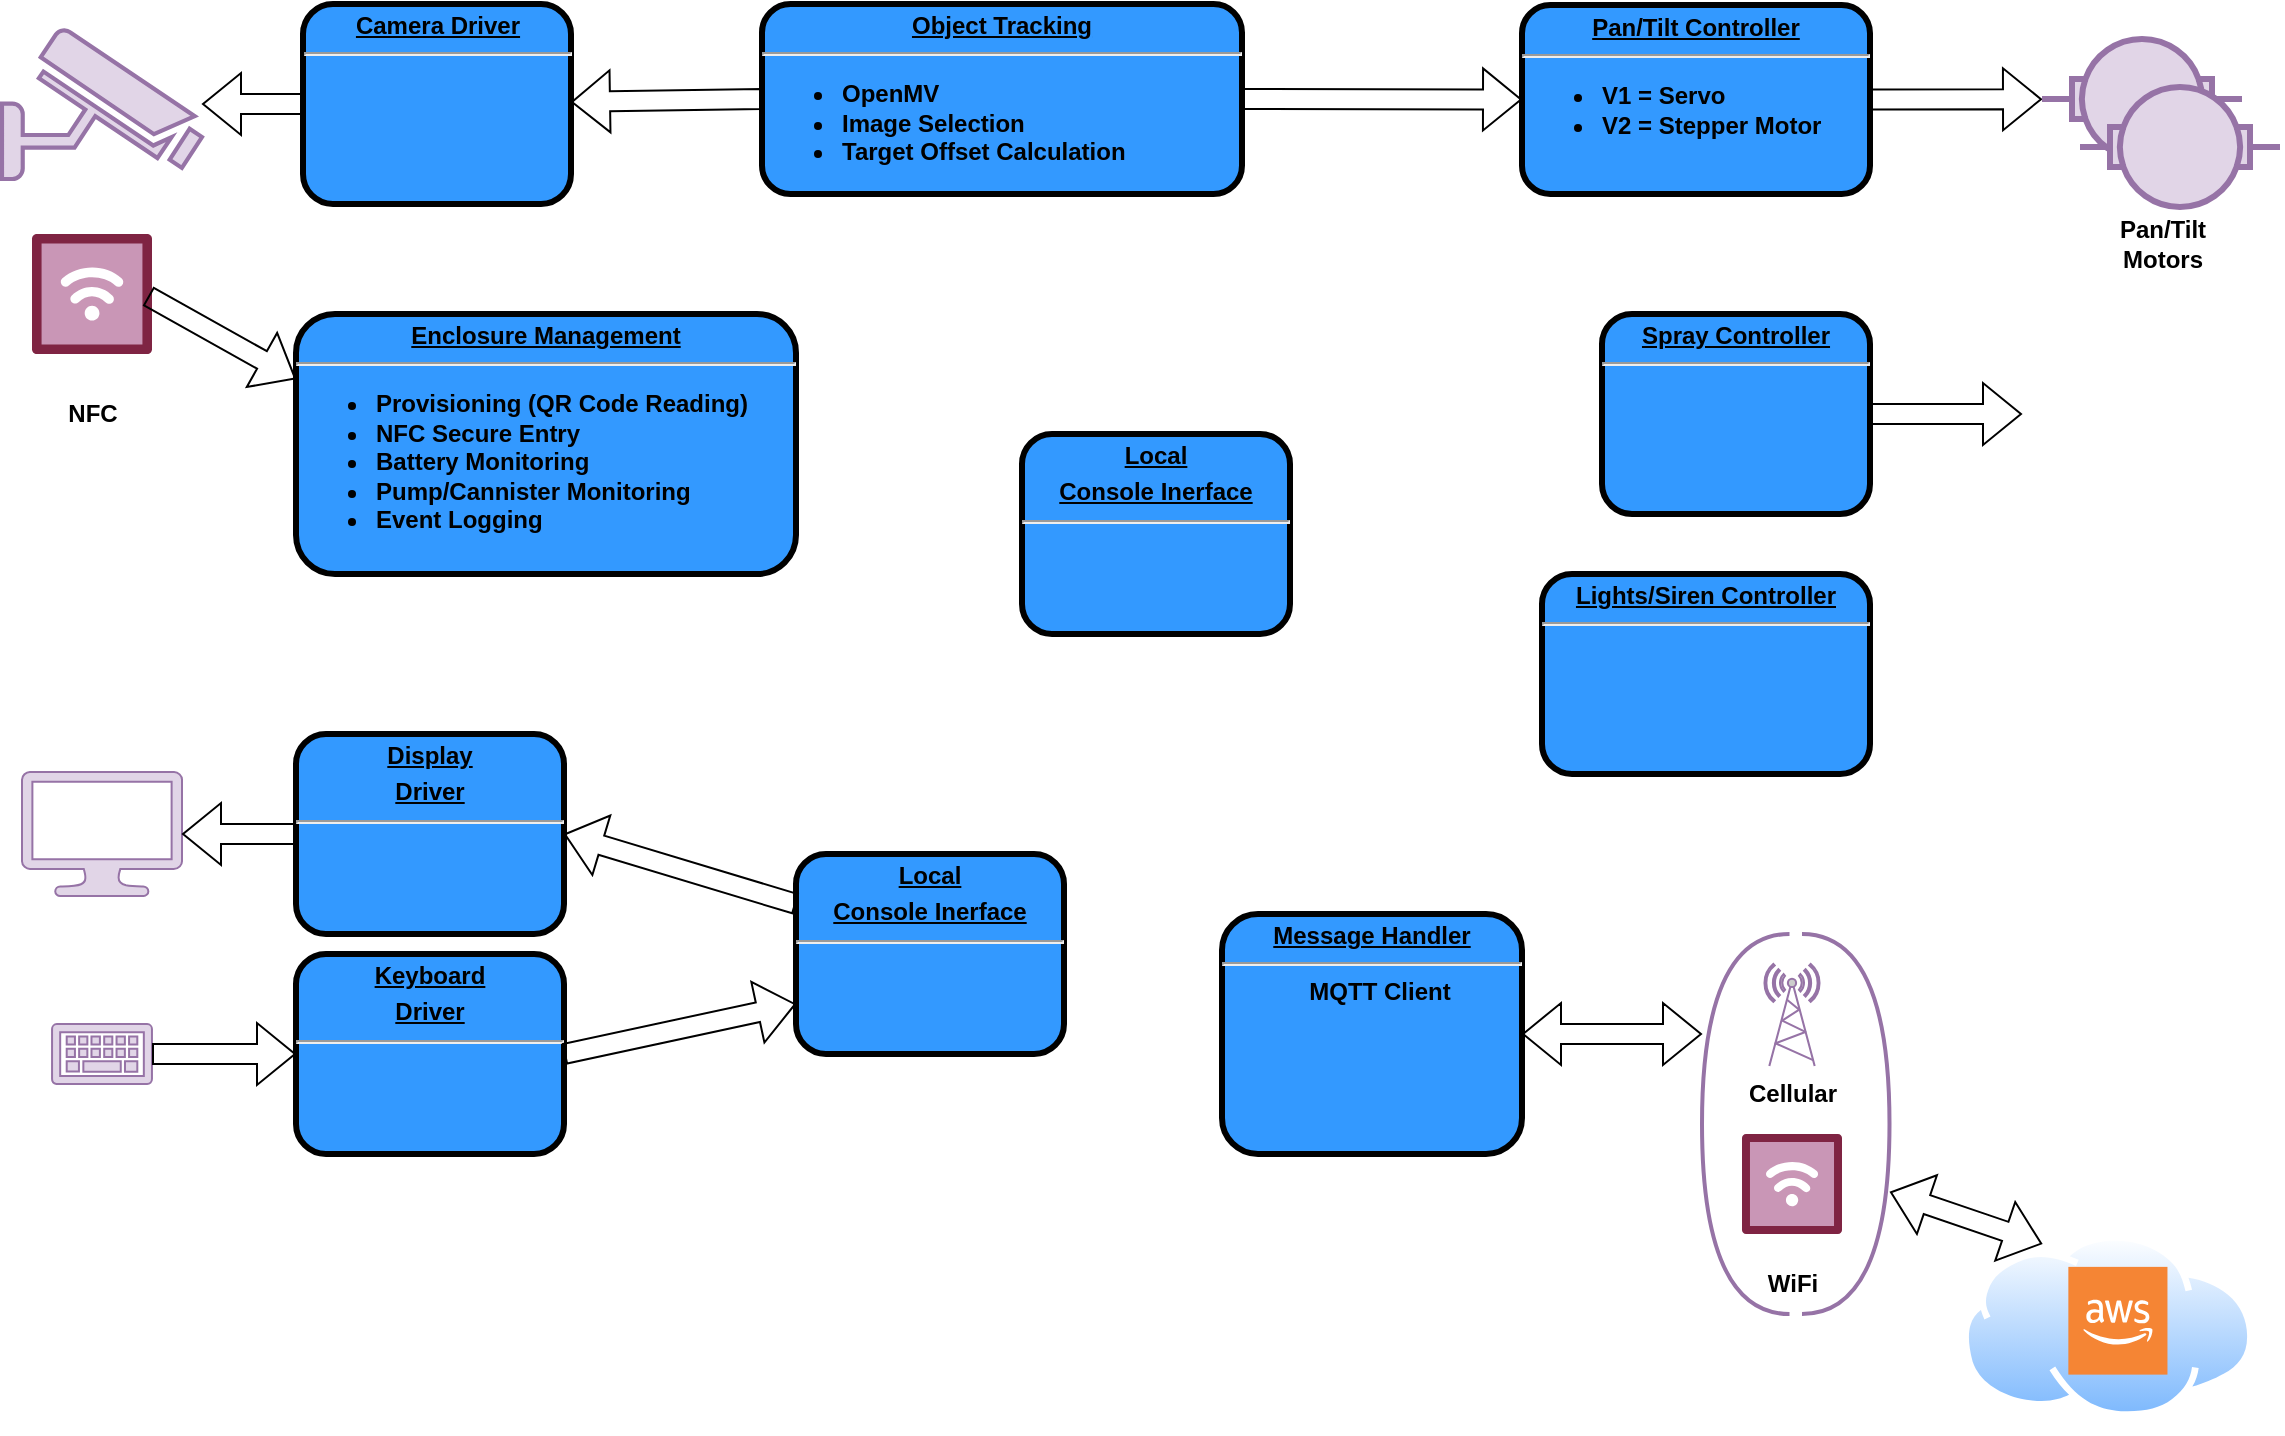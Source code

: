 <mxfile version="23.1.3" type="github">
  <diagram name="Page-1" id="c7558073-3199-34d8-9f00-42111426c3f3">
    <mxGraphModel dx="1730" dy="1080" grid="1" gridSize="10" guides="1" tooltips="1" connect="1" arrows="1" fold="1" page="1" pageScale="1" pageWidth="1169" pageHeight="827" background="none" math="0" shadow="0">
      <root>
        <mxCell id="0" />
        <mxCell id="1" parent="0" />
        <mxCell id="VQFhBbpkEpRgzwUV9zI0-108" value="&lt;p style=&quot;margin: 0px; margin-top: 4px; text-align: center; text-decoration: underline;&quot;&gt;&lt;strong&gt;Object Tracking&lt;/strong&gt;&lt;/p&gt;&lt;hr&gt;&lt;p style=&quot;margin: 0px; margin-left: 8px;&quot;&gt;&lt;/p&gt;&lt;ul&gt;&lt;li style=&quot;text-align: left;&quot;&gt;&lt;span style=&quot;background-color: initial;&quot;&gt;OpenMV&lt;/span&gt;&lt;/li&gt;&lt;li style=&quot;text-align: left;&quot;&gt;&lt;span style=&quot;background-color: initial;&quot;&gt;Image Selection&lt;/span&gt;&lt;/li&gt;&lt;li style=&quot;text-align: left;&quot;&gt;&lt;span style=&quot;background-color: initial;&quot;&gt;Target Offset Calculation&lt;/span&gt;&lt;/li&gt;&lt;/ul&gt;&lt;p&gt;&lt;/p&gt;&lt;p style=&quot;margin: 0px; margin-left: 8px;&quot;&gt;&lt;br&gt;&lt;/p&gt;" style="verticalAlign=middle;align=center;overflow=fill;fontSize=12;fontFamily=Helvetica;html=1;rounded=1;fontStyle=1;strokeWidth=3;fillColor=#3399FF;movable=1;resizable=1;rotatable=1;deletable=1;editable=1;locked=0;connectable=1;" vertex="1" parent="1">
          <mxGeometry x="400" y="85" width="240" height="95" as="geometry" />
        </mxCell>
        <mxCell id="VQFhBbpkEpRgzwUV9zI0-116" value="" style="group" vertex="1" connectable="0" parent="1">
          <mxGeometry x="1000" y="700" width="146" height="100" as="geometry" />
        </mxCell>
        <mxCell id="VQFhBbpkEpRgzwUV9zI0-115" value="" style="image;aspect=fixed;perimeter=ellipsePerimeter;html=1;align=center;shadow=0;dashed=0;spacingTop=3;image=img/lib/active_directory/internet_cloud.svg;" vertex="1" parent="VQFhBbpkEpRgzwUV9zI0-116">
          <mxGeometry width="146" height="91.98" as="geometry" />
        </mxCell>
        <mxCell id="VQFhBbpkEpRgzwUV9zI0-102" value="" style="outlineConnect=0;dashed=0;verticalLabelPosition=bottom;verticalAlign=top;align=center;html=1;shape=mxgraph.aws3.cloud_2;fillColor=#F58534;gradientColor=none;" vertex="1" parent="VQFhBbpkEpRgzwUV9zI0-116">
          <mxGeometry x="53.181" y="16.433" width="49.548" height="53.868" as="geometry" />
        </mxCell>
        <mxCell id="VQFhBbpkEpRgzwUV9zI0-117" value="&lt;p style=&quot;margin: 0px; margin-top: 4px; text-align: center; text-decoration: underline;&quot;&gt;&lt;strong&gt;Message Handler&lt;/strong&gt;&lt;/p&gt;&lt;hr&gt;&lt;p style=&quot;margin: 0px; margin-left: 8px;&quot;&gt;&lt;span style=&quot;background-color: initial;&quot;&gt;MQTT Client&lt;/span&gt;&lt;br&gt;&lt;/p&gt;" style="verticalAlign=middle;align=center;overflow=fill;fontSize=12;fontFamily=Helvetica;html=1;rounded=1;fontStyle=1;strokeWidth=3;fillColor=#3399FF;movable=1;resizable=1;rotatable=1;deletable=1;editable=1;locked=0;connectable=1;" vertex="1" parent="1">
          <mxGeometry x="630" y="540" width="150" height="120" as="geometry" />
        </mxCell>
        <mxCell id="VQFhBbpkEpRgzwUV9zI0-119" value="&lt;p style=&quot;margin: 0px; margin-top: 4px; text-align: center; text-decoration: underline;&quot;&gt;Spray Controller&lt;/p&gt;&lt;hr&gt;&lt;p style=&quot;margin: 0px; margin-left: 8px;&quot;&gt;&lt;br&gt;&lt;/p&gt;" style="verticalAlign=middle;align=center;overflow=fill;fontSize=12;fontFamily=Helvetica;html=1;rounded=1;fontStyle=1;strokeWidth=3;fillColor=#3399FF;movable=1;resizable=1;rotatable=1;deletable=1;editable=1;locked=0;connectable=1;" vertex="1" parent="1">
          <mxGeometry x="820" y="240" width="134" height="100" as="geometry" />
        </mxCell>
        <mxCell id="VQFhBbpkEpRgzwUV9zI0-120" value="&lt;p style=&quot;margin: 4px 0px 0px; text-decoration: underline;&quot;&gt;Pan/Tilt Controller&lt;/p&gt;&lt;hr&gt;&lt;p style=&quot;margin: 0px 0px 0px 8px;&quot;&gt;&lt;/p&gt;&lt;ul&gt;&lt;li style=&quot;text-align: left;&quot;&gt;V1 = Servo&lt;/li&gt;&lt;li style=&quot;text-align: left;&quot;&gt;V2 = Stepper Motor&lt;/li&gt;&lt;/ul&gt;&lt;p&gt;&lt;/p&gt;" style="verticalAlign=middle;align=center;overflow=fill;fontSize=12;fontFamily=Helvetica;html=1;rounded=1;fontStyle=1;strokeWidth=3;fillColor=#3399FF;movable=1;resizable=1;rotatable=1;deletable=1;editable=1;locked=0;connectable=1;" vertex="1" parent="1">
          <mxGeometry x="780" y="85.5" width="174" height="94.5" as="geometry" />
        </mxCell>
        <mxCell id="VQFhBbpkEpRgzwUV9zI0-125" value="&lt;p style=&quot;margin: 0px; margin-top: 4px; text-align: center; text-decoration: underline;&quot;&gt;Enclosure Management&lt;/p&gt;&lt;hr&gt;&lt;p style=&quot;text-align: left; margin: 0px 0px 0px 8px;&quot;&gt;&lt;/p&gt;&lt;ul&gt;&lt;li style=&quot;text-align: left;&quot;&gt;Provisioning (QR Code Reading)&lt;/li&gt;&lt;li style=&quot;text-align: left;&quot;&gt;NFC Secure Entry&lt;/li&gt;&lt;li style=&quot;text-align: left;&quot;&gt;Battery Monitoring&lt;/li&gt;&lt;li style=&quot;text-align: left;&quot;&gt;Pump/Cannister Monitoring&lt;/li&gt;&lt;li style=&quot;text-align: left;&quot;&gt;Event Logging&lt;/li&gt;&lt;/ul&gt;&lt;p&gt;&lt;/p&gt;" style="verticalAlign=middle;align=center;overflow=fill;fontSize=12;fontFamily=Helvetica;html=1;rounded=1;fontStyle=1;strokeWidth=3;fillColor=#3399FF;movable=1;resizable=1;rotatable=1;deletable=1;editable=1;locked=0;connectable=1;" vertex="1" parent="1">
          <mxGeometry x="167" y="240" width="250" height="130" as="geometry" />
        </mxCell>
        <mxCell id="VQFhBbpkEpRgzwUV9zI0-126" value="&lt;p style=&quot;margin: 0px; margin-top: 4px; text-align: center; text-decoration: underline;&quot;&gt;Display&lt;/p&gt;&lt;p style=&quot;margin: 0px; margin-top: 4px; text-align: center; text-decoration: underline;&quot;&gt;Driver&lt;/p&gt;&lt;hr&gt;&lt;p style=&quot;margin: 0px; margin-left: 8px;&quot;&gt;&lt;br&gt;&lt;/p&gt;" style="verticalAlign=middle;align=center;overflow=fill;fontSize=12;fontFamily=Helvetica;html=1;rounded=1;fontStyle=1;strokeWidth=3;fillColor=#3399FF;movable=1;resizable=1;rotatable=1;deletable=1;editable=1;locked=0;connectable=1;" vertex="1" parent="1">
          <mxGeometry x="167" y="450" width="134" height="100" as="geometry" />
        </mxCell>
        <mxCell id="VQFhBbpkEpRgzwUV9zI0-142" value="&lt;p style=&quot;margin: 0px; margin-top: 4px; text-align: center; text-decoration: underline;&quot;&gt;Keyboard&lt;/p&gt;&lt;p style=&quot;margin: 0px; margin-top: 4px; text-align: center; text-decoration: underline;&quot;&gt;Driver&lt;/p&gt;&lt;hr&gt;&lt;p style=&quot;margin: 0px; margin-left: 8px;&quot;&gt;&lt;br&gt;&lt;/p&gt;" style="verticalAlign=middle;align=center;overflow=fill;fontSize=12;fontFamily=Helvetica;html=1;rounded=1;fontStyle=1;strokeWidth=3;fillColor=#3399FF;movable=1;resizable=1;rotatable=1;deletable=1;editable=1;locked=0;connectable=1;" vertex="1" parent="1">
          <mxGeometry x="167" y="560" width="134" height="100" as="geometry" />
        </mxCell>
        <mxCell id="VQFhBbpkEpRgzwUV9zI0-144" value="&lt;p style=&quot;margin: 0px; margin-top: 4px; text-align: center; text-decoration: underline;&quot;&gt;Local&lt;/p&gt;&lt;p style=&quot;margin: 0px; margin-top: 4px; text-align: center; text-decoration: underline;&quot;&gt;Console Inerface&lt;/p&gt;&lt;hr&gt;&lt;p style=&quot;margin: 0px; margin-left: 8px;&quot;&gt;&lt;br&gt;&lt;/p&gt;" style="verticalAlign=middle;align=center;overflow=fill;fontSize=12;fontFamily=Helvetica;html=1;rounded=1;fontStyle=1;strokeWidth=3;fillColor=#3399FF;movable=1;resizable=1;rotatable=1;deletable=1;editable=1;locked=0;connectable=1;" vertex="1" parent="1">
          <mxGeometry x="417" y="510" width="134" height="100" as="geometry" />
        </mxCell>
        <mxCell id="VQFhBbpkEpRgzwUV9zI0-145" value="" style="shape=flexArrow;endArrow=classic;html=1;rounded=0;exitX=1;exitY=0.5;exitDx=0;exitDy=0;entryX=0;entryY=0.75;entryDx=0;entryDy=0;" edge="1" parent="1" source="VQFhBbpkEpRgzwUV9zI0-142" target="VQFhBbpkEpRgzwUV9zI0-144">
          <mxGeometry width="50" height="50" relative="1" as="geometry">
            <mxPoint x="334.5" y="610" as="sourcePoint" />
            <mxPoint x="470.5" y="650" as="targetPoint" />
          </mxGeometry>
        </mxCell>
        <mxCell id="VQFhBbpkEpRgzwUV9zI0-146" value="" style="shape=flexArrow;endArrow=classic;html=1;rounded=0;entryX=1;entryY=0.5;entryDx=0;entryDy=0;exitX=0;exitY=0.25;exitDx=0;exitDy=0;" edge="1" parent="1" source="VQFhBbpkEpRgzwUV9zI0-144" target="VQFhBbpkEpRgzwUV9zI0-126">
          <mxGeometry width="50" height="50" relative="1" as="geometry">
            <mxPoint x="380.5" y="480" as="sourcePoint" />
            <mxPoint x="344.5" y="606" as="targetPoint" />
          </mxGeometry>
        </mxCell>
        <mxCell id="VQFhBbpkEpRgzwUV9zI0-150" value="&lt;p style=&quot;margin: 0px; margin-top: 4px; text-align: center; text-decoration: underline;&quot;&gt;Camera Driver&lt;/p&gt;&lt;hr&gt;&lt;p style=&quot;margin: 0px; margin-left: 8px;&quot;&gt;&lt;br&gt;&lt;/p&gt;" style="verticalAlign=middle;align=center;overflow=fill;fontSize=12;fontFamily=Helvetica;html=1;rounded=1;fontStyle=1;strokeWidth=3;fillColor=#3399FF;movable=1;resizable=1;rotatable=1;deletable=1;editable=1;locked=0;connectable=1;" vertex="1" parent="1">
          <mxGeometry x="170.5" y="85" width="134" height="100" as="geometry" />
        </mxCell>
        <mxCell id="VQFhBbpkEpRgzwUV9zI0-151" value="" style="shape=flexArrow;endArrow=classic;html=1;rounded=0;exitX=0;exitY=0.5;exitDx=0;exitDy=0;" edge="1" parent="1" source="VQFhBbpkEpRgzwUV9zI0-108" target="VQFhBbpkEpRgzwUV9zI0-150">
          <mxGeometry width="50" height="50" relative="1" as="geometry">
            <mxPoint x="267" y="525" as="sourcePoint" />
            <mxPoint x="184" y="510" as="targetPoint" />
          </mxGeometry>
        </mxCell>
        <mxCell id="VQFhBbpkEpRgzwUV9zI0-152" value="" style="sketch=0;pointerEvents=1;shadow=0;dashed=0;html=1;strokeColor=#9673a6;fillColor=#e1d5e7;labelPosition=center;verticalLabelPosition=bottom;verticalAlign=top;outlineConnect=0;align=center;shape=mxgraph.office.devices.lcd_monitor;" vertex="1" parent="1">
          <mxGeometry x="30" y="469" width="80" height="62" as="geometry" />
        </mxCell>
        <mxCell id="VQFhBbpkEpRgzwUV9zI0-154" value="" style="sketch=0;aspect=fixed;pointerEvents=1;shadow=0;dashed=0;html=1;strokeColor=#9673a6;labelPosition=center;verticalLabelPosition=bottom;verticalAlign=top;align=center;fillColor=#e1d5e7;shape=mxgraph.mscae.enterprise.keyboard" vertex="1" parent="1">
          <mxGeometry x="45" y="595" width="50" height="30" as="geometry" />
        </mxCell>
        <mxCell id="VQFhBbpkEpRgzwUV9zI0-155" value="" style="shape=flexArrow;endArrow=classic;html=1;rounded=0;exitX=1;exitY=0.5;exitDx=0;exitDy=0;entryX=0;entryY=0.5;entryDx=0;entryDy=0;exitPerimeter=0;" edge="1" parent="1" source="VQFhBbpkEpRgzwUV9zI0-154" target="VQFhBbpkEpRgzwUV9zI0-142">
          <mxGeometry width="50" height="50" relative="1" as="geometry">
            <mxPoint x="345" y="620" as="sourcePoint" />
            <mxPoint x="427" y="575" as="targetPoint" />
          </mxGeometry>
        </mxCell>
        <mxCell id="VQFhBbpkEpRgzwUV9zI0-156" value="" style="shape=flexArrow;endArrow=classic;html=1;rounded=0;exitX=0;exitY=0.5;exitDx=0;exitDy=0;" edge="1" parent="1" source="VQFhBbpkEpRgzwUV9zI0-126" target="VQFhBbpkEpRgzwUV9zI0-152">
          <mxGeometry width="50" height="50" relative="1" as="geometry">
            <mxPoint x="105" y="610" as="sourcePoint" />
            <mxPoint x="160" y="480" as="targetPoint" />
          </mxGeometry>
        </mxCell>
        <mxCell id="VQFhBbpkEpRgzwUV9zI0-157" value="" style="verticalAlign=top;verticalLabelPosition=bottom;labelPosition=center;align=center;html=1;outlineConnect=0;fillColor=#e1d5e7;strokeColor=#9673a6;gradientDirection=north;strokeWidth=2;shape=mxgraph.networks.security_camera;" vertex="1" parent="1">
          <mxGeometry x="20" y="97.5" width="100" height="75" as="geometry" />
        </mxCell>
        <mxCell id="VQFhBbpkEpRgzwUV9zI0-158" value="" style="shape=flexArrow;endArrow=classic;html=1;rounded=0;exitX=0;exitY=0.5;exitDx=0;exitDy=0;" edge="1" parent="1" source="VQFhBbpkEpRgzwUV9zI0-150" target="VQFhBbpkEpRgzwUV9zI0-157">
          <mxGeometry width="50" height="50" relative="1" as="geometry">
            <mxPoint x="211" y="510" as="sourcePoint" />
            <mxPoint x="120" y="510" as="targetPoint" />
          </mxGeometry>
        </mxCell>
        <mxCell id="VQFhBbpkEpRgzwUV9zI0-161" value="&lt;b&gt;NFC&lt;/b&gt;" style="verticalLabelPosition=bottom;aspect=fixed;html=1;shape=mxgraph.salesforce.iot;fillColor=#e1d5e7;strokeColor=#9673a6;" vertex="1" parent="1">
          <mxGeometry x="35" y="200" width="60" height="60" as="geometry" />
        </mxCell>
        <mxCell id="VQFhBbpkEpRgzwUV9zI0-163" value="" style="shape=flexArrow;endArrow=classic;html=1;rounded=0;exitX=0.967;exitY=0.517;exitDx=0;exitDy=0;exitPerimeter=0;entryX=0;entryY=0.25;entryDx=0;entryDy=0;" edge="1" parent="1" source="VQFhBbpkEpRgzwUV9zI0-161" target="VQFhBbpkEpRgzwUV9zI0-125">
          <mxGeometry width="50" height="50" relative="1" as="geometry">
            <mxPoint x="560" y="620" as="sourcePoint" />
            <mxPoint x="610" y="570" as="targetPoint" />
          </mxGeometry>
        </mxCell>
        <mxCell id="VQFhBbpkEpRgzwUV9zI0-168" value="" style="shape=flexArrow;endArrow=classic;html=1;rounded=0;exitX=1;exitY=0.5;exitDx=0;exitDy=0;" edge="1" parent="1" source="VQFhBbpkEpRgzwUV9zI0-120" target="VQFhBbpkEpRgzwUV9zI0-165">
          <mxGeometry width="50" height="50" relative="1" as="geometry">
            <mxPoint x="560" y="620" as="sourcePoint" />
            <mxPoint x="610" y="570" as="targetPoint" />
          </mxGeometry>
        </mxCell>
        <mxCell id="VQFhBbpkEpRgzwUV9zI0-169" value="" style="shape=flexArrow;endArrow=classic;html=1;rounded=0;entryX=0;entryY=0.5;entryDx=0;entryDy=0;exitX=1;exitY=0.5;exitDx=0;exitDy=0;" edge="1" parent="1" source="VQFhBbpkEpRgzwUV9zI0-108" target="VQFhBbpkEpRgzwUV9zI0-120">
          <mxGeometry width="50" height="50" relative="1" as="geometry">
            <mxPoint x="560" y="620" as="sourcePoint" />
            <mxPoint x="610" y="570" as="targetPoint" />
          </mxGeometry>
        </mxCell>
        <mxCell id="VQFhBbpkEpRgzwUV9zI0-170" value="" style="shape=image;html=1;verticalAlign=top;verticalLabelPosition=bottom;labelBackgroundColor=#ffffff;imageAspect=0;aspect=fixed;image=https://cdn2.iconfinder.com/data/icons/medical-tools/32/Spray.png" vertex="1" parent="1">
          <mxGeometry x="1030" y="247" width="86" height="86" as="geometry" />
        </mxCell>
        <mxCell id="VQFhBbpkEpRgzwUV9zI0-171" value="" style="shape=flexArrow;endArrow=classic;html=1;rounded=0;entryX=0;entryY=0.5;entryDx=0;entryDy=0;exitX=1;exitY=0.5;exitDx=0;exitDy=0;" edge="1" parent="1" source="VQFhBbpkEpRgzwUV9zI0-119" target="VQFhBbpkEpRgzwUV9zI0-170">
          <mxGeometry width="50" height="50" relative="1" as="geometry">
            <mxPoint x="560" y="620" as="sourcePoint" />
            <mxPoint x="610" y="570" as="targetPoint" />
          </mxGeometry>
        </mxCell>
        <mxCell id="VQFhBbpkEpRgzwUV9zI0-177" value="" style="shape=flexArrow;endArrow=classic;startArrow=classic;html=1;rounded=0;entryX=0.25;entryY=0;entryDx=0;entryDy=0;exitX=1.006;exitY=0.679;exitDx=0;exitDy=0;exitPerimeter=0;" edge="1" parent="1" source="VQFhBbpkEpRgzwUV9zI0-174" target="VQFhBbpkEpRgzwUV9zI0-115">
          <mxGeometry width="100" height="100" relative="1" as="geometry">
            <mxPoint x="1090" y="590" as="sourcePoint" />
            <mxPoint x="630" y="540" as="targetPoint" />
          </mxGeometry>
        </mxCell>
        <mxCell id="VQFhBbpkEpRgzwUV9zI0-183" value="" style="group" vertex="1" connectable="0" parent="1">
          <mxGeometry x="870" y="550" width="93.75" height="190" as="geometry" />
        </mxCell>
        <mxCell id="VQFhBbpkEpRgzwUV9zI0-106" value="&lt;b&gt;WiFi&lt;/b&gt;" style="verticalLabelPosition=bottom;aspect=fixed;html=1;shape=mxgraph.salesforce.iot;fillColor=#e1d5e7;strokeColor=#9673a6;" vertex="1" parent="VQFhBbpkEpRgzwUV9zI0-183">
          <mxGeometry x="20" y="100" width="50" height="50" as="geometry" />
        </mxCell>
        <mxCell id="VQFhBbpkEpRgzwUV9zI0-141" value="&lt;font color=&quot;#000000&quot;&gt;&lt;b&gt;Cellular&lt;/b&gt;&lt;/font&gt;" style="fontColor=#0066CC;verticalAlign=top;verticalLabelPosition=bottom;labelPosition=center;align=center;html=1;outlineConnect=0;fillColor=#CCCCCC;strokeColor=#9673A6;gradientColor=none;gradientDirection=north;strokeWidth=2;shape=mxgraph.networks.radio_tower;" vertex="1" parent="VQFhBbpkEpRgzwUV9zI0-183">
          <mxGeometry x="31.25" y="15" width="27.5" height="51" as="geometry" />
        </mxCell>
        <mxCell id="VQFhBbpkEpRgzwUV9zI0-174" value="" style="shape=requiredInterface;html=1;verticalLabelPosition=bottom;sketch=0;strokeWidth=2;strokeColor=#9673A6;" vertex="1" parent="VQFhBbpkEpRgzwUV9zI0-183">
          <mxGeometry x="50" width="43.75" height="190" as="geometry" />
        </mxCell>
        <mxCell id="VQFhBbpkEpRgzwUV9zI0-182" value="" style="shape=requiredInterface;html=1;verticalLabelPosition=bottom;sketch=0;strokeWidth=2;strokeColor=#9673A6;rotation=-180;" vertex="1" parent="VQFhBbpkEpRgzwUV9zI0-183">
          <mxGeometry width="43.75" height="190" as="geometry" />
        </mxCell>
        <mxCell id="VQFhBbpkEpRgzwUV9zI0-184" value="" style="shape=flexArrow;endArrow=classic;startArrow=classic;html=1;rounded=0;exitX=1;exitY=0.5;exitDx=0;exitDy=0;" edge="1" parent="1" source="VQFhBbpkEpRgzwUV9zI0-117">
          <mxGeometry width="100" height="100" relative="1" as="geometry">
            <mxPoint x="954" y="661" as="sourcePoint" />
            <mxPoint x="870" y="600" as="targetPoint" />
          </mxGeometry>
        </mxCell>
        <mxCell id="VQFhBbpkEpRgzwUV9zI0-186" value="" style="group" vertex="1" connectable="0" parent="1">
          <mxGeometry x="1040" y="102.5" width="119" height="122.5" as="geometry" />
        </mxCell>
        <mxCell id="VQFhBbpkEpRgzwUV9zI0-167" value="" style="group" vertex="1" connectable="0" parent="VQFhBbpkEpRgzwUV9zI0-186">
          <mxGeometry width="119" height="84" as="geometry" />
        </mxCell>
        <mxCell id="VQFhBbpkEpRgzwUV9zI0-165" value="" style="shape=mxgraph.electrical.electro-mechanical.motor_2;html=1;shadow=0;dashed=0;align=center;fontSize=30;strokeWidth=3;strokeColor=#9673A6;fillColor=#E1D5E7;" vertex="1" parent="VQFhBbpkEpRgzwUV9zI0-167">
          <mxGeometry width="100" height="60" as="geometry" />
        </mxCell>
        <mxCell id="VQFhBbpkEpRgzwUV9zI0-166" value="" style="shape=mxgraph.electrical.electro-mechanical.motor_2;html=1;shadow=0;dashed=0;align=center;fontSize=30;strokeWidth=3;strokeColor=#9673A6;fillColor=#E1D5E7;" vertex="1" parent="VQFhBbpkEpRgzwUV9zI0-167">
          <mxGeometry x="19" y="24" width="100" height="60" as="geometry" />
        </mxCell>
        <mxCell id="VQFhBbpkEpRgzwUV9zI0-185" value="&lt;b&gt;Pan/Tilt&lt;br&gt;Motors&lt;/b&gt;" style="text;html=1;align=center;verticalAlign=middle;resizable=0;points=[];autosize=1;strokeColor=none;fillColor=none;" vertex="1" parent="VQFhBbpkEpRgzwUV9zI0-186">
          <mxGeometry x="24.5" y="82.5" width="70" height="40" as="geometry" />
        </mxCell>
        <mxCell id="VQFhBbpkEpRgzwUV9zI0-187" value="&lt;p style=&quot;margin: 0px; margin-top: 4px; text-align: center; text-decoration: underline;&quot;&gt;Lights/Siren Controller&lt;/p&gt;&lt;hr&gt;&lt;p style=&quot;margin: 0px; margin-left: 8px;&quot;&gt;&lt;br&gt;&lt;/p&gt;" style="verticalAlign=middle;align=center;overflow=fill;fontSize=12;fontFamily=Helvetica;html=1;rounded=1;fontStyle=1;strokeWidth=3;fillColor=#3399FF;movable=1;resizable=1;rotatable=1;deletable=1;editable=1;locked=0;connectable=1;" vertex="1" parent="1">
          <mxGeometry x="790" y="370" width="164" height="100" as="geometry" />
        </mxCell>
        <mxCell id="VQFhBbpkEpRgzwUV9zI0-190" value="&lt;p style=&quot;margin: 0px; margin-top: 4px; text-align: center; text-decoration: underline;&quot;&gt;Local&lt;/p&gt;&lt;p style=&quot;margin: 0px; margin-top: 4px; text-align: center; text-decoration: underline;&quot;&gt;Console Inerface&lt;/p&gt;&lt;hr&gt;&lt;p style=&quot;margin: 0px; margin-left: 8px;&quot;&gt;&lt;br&gt;&lt;/p&gt;" style="verticalAlign=middle;align=center;overflow=fill;fontSize=12;fontFamily=Helvetica;html=1;rounded=1;fontStyle=1;strokeWidth=3;fillColor=#3399FF;movable=1;resizable=1;rotatable=1;deletable=1;editable=1;locked=0;connectable=1;" vertex="1" parent="1">
          <mxGeometry x="530" y="300" width="134" height="100" as="geometry" />
        </mxCell>
      </root>
    </mxGraphModel>
  </diagram>
</mxfile>
